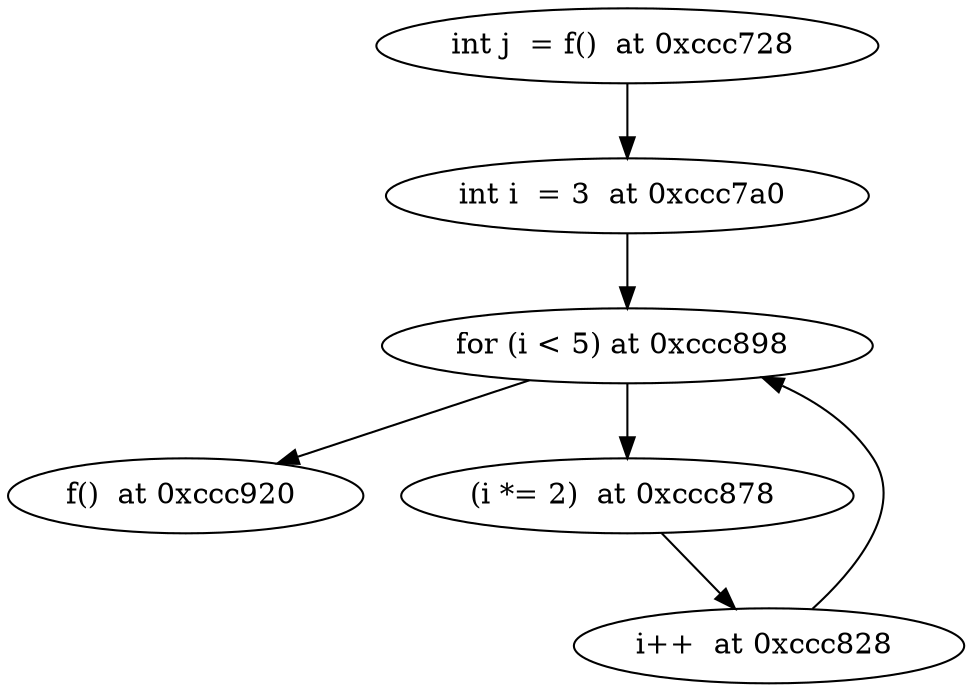 digraph {
"int j  = f()  at 0xccc728 " -> "int i  = 3  at 0xccc7a0 "
"int i  = 3  at 0xccc7a0 " -> "for (i < 5) at 0xccc898 "
"for (i < 5) at 0xccc898 " -> "f()  at 0xccc920 "
"for (i < 5) at 0xccc898 " -> "(i *= 2)  at 0xccc878 "
"(i *= 2)  at 0xccc878 " -> "i++  at 0xccc828 "
"i++  at 0xccc828 " -> "for (i < 5) at 0xccc898 "
}